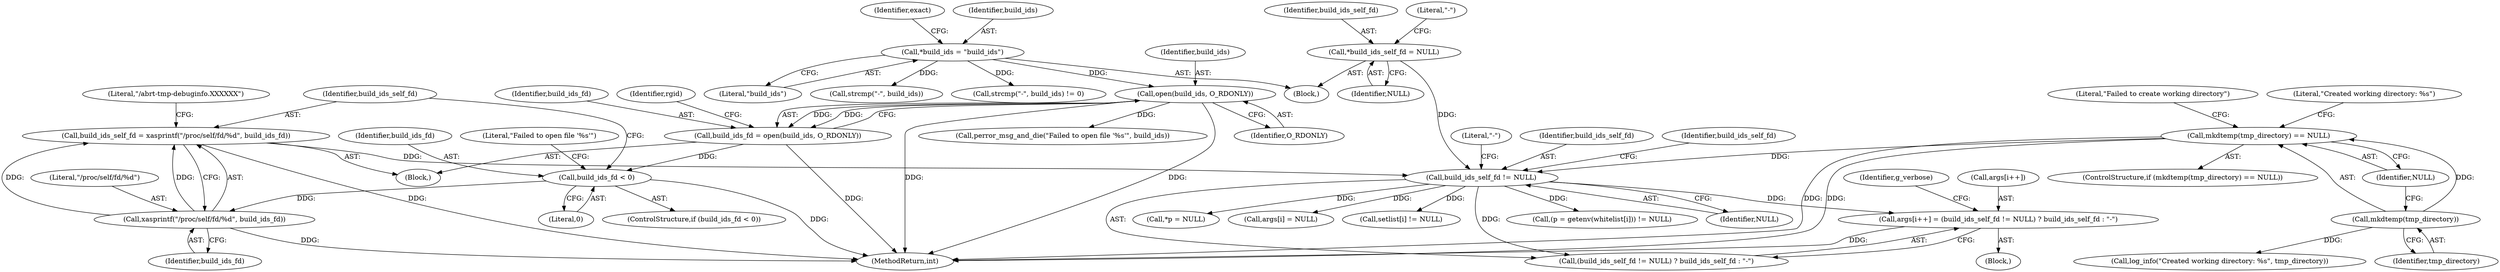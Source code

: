 digraph "0_abrt_50ee8130fb4cd4ef1af7682a2c85dd99cb99424e@pointer" {
"1000270" [label="(Call,args[i++] = (build_ids_self_fd != NULL) ? build_ids_self_fd : \"-\")"];
"1000276" [label="(Call,build_ids_self_fd != NULL)"];
"1000178" [label="(Call,*build_ids_self_fd = NULL)"];
"1000233" [label="(Call,build_ids_self_fd = xasprintf(\"/proc/self/fd/%d\", build_ids_fd))"];
"1000235" [label="(Call,xasprintf(\"/proc/self/fd/%d\", build_ids_fd))"];
"1000227" [label="(Call,build_ids_fd < 0)"];
"1000205" [label="(Call,build_ids_fd = open(build_ids, O_RDONLY))"];
"1000207" [label="(Call,open(build_ids, O_RDONLY))"];
"1000135" [label="(Call,*build_ids = \"build_ids\")"];
"1000240" [label="(Call,mkdtemp(tmp_directory) == NULL)"];
"1000241" [label="(Call,mkdtemp(tmp_directory))"];
"1000140" [label="(Identifier,exact)"];
"1000246" [label="(Call,log_info(\"Created working directory: %s\", tmp_directory))"];
"1000270" [label="(Call,args[i++] = (build_ids_self_fd != NULL) ? build_ids_self_fd : \"-\")"];
"1000236" [label="(Literal,\"/proc/self/fd/%d\")"];
"1000276" [label="(Call,build_ids_self_fd != NULL)"];
"1000233" [label="(Call,build_ids_self_fd = xasprintf(\"/proc/self/fd/%d\", build_ids_fd))"];
"1000117" [label="(Block,)"];
"1000238" [label="(Literal,\"/abrt-tmp-debuginfo.XXXXXX\")"];
"1000271" [label="(Call,args[i++])"];
"1000136" [label="(Identifier,build_ids)"];
"1000237" [label="(Identifier,build_ids_fd)"];
"1000435" [label="(Call,setlist[i] != NULL)"];
"1000228" [label="(Identifier,build_ids_fd)"];
"1000525" [label="(MethodReturn,int)"];
"1000231" [label="(Literal,\"Failed to open file '%s'\")"];
"1000187" [label="(Block,)"];
"1000213" [label="(Identifier,rgid)"];
"1000179" [label="(Identifier,build_ids_self_fd)"];
"1000278" [label="(Identifier,NULL)"];
"1000279" [label="(Identifier,build_ids_self_fd)"];
"1000240" [label="(Call,mkdtemp(tmp_directory) == NULL)"];
"1000243" [label="(Identifier,NULL)"];
"1000283" [label="(Identifier,g_verbose)"];
"1000183" [label="(Call,strcmp(\"-\", build_ids))"];
"1000230" [label="(Call,perror_msg_and_die(\"Failed to open file '%s'\", build_ids))"];
"1000409" [label="(Call,(p = getenv(whitelist[i])) != NULL)"];
"1000135" [label="(Call,*build_ids = \"build_ids\")"];
"1000275" [label="(Call,(build_ids_self_fd != NULL) ? build_ids_self_fd : \"-\")"];
"1000242" [label="(Identifier,tmp_directory)"];
"1000250" [label="(Block,)"];
"1000235" [label="(Call,xasprintf(\"/proc/self/fd/%d\", build_ids_fd))"];
"1000280" [label="(Literal,\"-\")"];
"1000245" [label="(Literal,\"Failed to create working directory\")"];
"1000247" [label="(Literal,\"Created working directory: %s\")"];
"1000277" [label="(Identifier,build_ids_self_fd)"];
"1000182" [label="(Call,strcmp(\"-\", build_ids) != 0)"];
"1000241" [label="(Call,mkdtemp(tmp_directory))"];
"1000234" [label="(Identifier,build_ids_self_fd)"];
"1000395" [label="(Call,*p = NULL)"];
"1000209" [label="(Identifier,O_RDONLY)"];
"1000178" [label="(Call,*build_ids_self_fd = NULL)"];
"1000207" [label="(Call,open(build_ids, O_RDONLY))"];
"1000229" [label="(Literal,0)"];
"1000239" [label="(ControlStructure,if (mkdtemp(tmp_directory) == NULL))"];
"1000206" [label="(Identifier,build_ids_fd)"];
"1000205" [label="(Call,build_ids_fd = open(build_ids, O_RDONLY))"];
"1000226" [label="(ControlStructure,if (build_ids_fd < 0))"];
"1000208" [label="(Identifier,build_ids)"];
"1000180" [label="(Identifier,NULL)"];
"1000227" [label="(Call,build_ids_fd < 0)"];
"1000137" [label="(Literal,\"build_ids\")"];
"1000360" [label="(Call,args[i] = NULL)"];
"1000184" [label="(Literal,\"-\")"];
"1000270" -> "1000250"  [label="AST: "];
"1000270" -> "1000275"  [label="CFG: "];
"1000271" -> "1000270"  [label="AST: "];
"1000275" -> "1000270"  [label="AST: "];
"1000283" -> "1000270"  [label="CFG: "];
"1000270" -> "1000525"  [label="DDG: "];
"1000276" -> "1000270"  [label="DDG: "];
"1000276" -> "1000275"  [label="AST: "];
"1000276" -> "1000278"  [label="CFG: "];
"1000277" -> "1000276"  [label="AST: "];
"1000278" -> "1000276"  [label="AST: "];
"1000279" -> "1000276"  [label="CFG: "];
"1000280" -> "1000276"  [label="CFG: "];
"1000178" -> "1000276"  [label="DDG: "];
"1000233" -> "1000276"  [label="DDG: "];
"1000240" -> "1000276"  [label="DDG: "];
"1000276" -> "1000275"  [label="DDG: "];
"1000276" -> "1000360"  [label="DDG: "];
"1000276" -> "1000395"  [label="DDG: "];
"1000276" -> "1000409"  [label="DDG: "];
"1000276" -> "1000435"  [label="DDG: "];
"1000178" -> "1000117"  [label="AST: "];
"1000178" -> "1000180"  [label="CFG: "];
"1000179" -> "1000178"  [label="AST: "];
"1000180" -> "1000178"  [label="AST: "];
"1000184" -> "1000178"  [label="CFG: "];
"1000233" -> "1000187"  [label="AST: "];
"1000233" -> "1000235"  [label="CFG: "];
"1000234" -> "1000233"  [label="AST: "];
"1000235" -> "1000233"  [label="AST: "];
"1000238" -> "1000233"  [label="CFG: "];
"1000233" -> "1000525"  [label="DDG: "];
"1000235" -> "1000233"  [label="DDG: "];
"1000235" -> "1000233"  [label="DDG: "];
"1000235" -> "1000237"  [label="CFG: "];
"1000236" -> "1000235"  [label="AST: "];
"1000237" -> "1000235"  [label="AST: "];
"1000235" -> "1000525"  [label="DDG: "];
"1000227" -> "1000235"  [label="DDG: "];
"1000227" -> "1000226"  [label="AST: "];
"1000227" -> "1000229"  [label="CFG: "];
"1000228" -> "1000227"  [label="AST: "];
"1000229" -> "1000227"  [label="AST: "];
"1000231" -> "1000227"  [label="CFG: "];
"1000234" -> "1000227"  [label="CFG: "];
"1000227" -> "1000525"  [label="DDG: "];
"1000205" -> "1000227"  [label="DDG: "];
"1000205" -> "1000187"  [label="AST: "];
"1000205" -> "1000207"  [label="CFG: "];
"1000206" -> "1000205"  [label="AST: "];
"1000207" -> "1000205"  [label="AST: "];
"1000213" -> "1000205"  [label="CFG: "];
"1000205" -> "1000525"  [label="DDG: "];
"1000207" -> "1000205"  [label="DDG: "];
"1000207" -> "1000205"  [label="DDG: "];
"1000207" -> "1000209"  [label="CFG: "];
"1000208" -> "1000207"  [label="AST: "];
"1000209" -> "1000207"  [label="AST: "];
"1000207" -> "1000525"  [label="DDG: "];
"1000207" -> "1000525"  [label="DDG: "];
"1000135" -> "1000207"  [label="DDG: "];
"1000207" -> "1000230"  [label="DDG: "];
"1000135" -> "1000117"  [label="AST: "];
"1000135" -> "1000137"  [label="CFG: "];
"1000136" -> "1000135"  [label="AST: "];
"1000137" -> "1000135"  [label="AST: "];
"1000140" -> "1000135"  [label="CFG: "];
"1000135" -> "1000182"  [label="DDG: "];
"1000135" -> "1000183"  [label="DDG: "];
"1000240" -> "1000239"  [label="AST: "];
"1000240" -> "1000243"  [label="CFG: "];
"1000241" -> "1000240"  [label="AST: "];
"1000243" -> "1000240"  [label="AST: "];
"1000245" -> "1000240"  [label="CFG: "];
"1000247" -> "1000240"  [label="CFG: "];
"1000240" -> "1000525"  [label="DDG: "];
"1000240" -> "1000525"  [label="DDG: "];
"1000241" -> "1000240"  [label="DDG: "];
"1000241" -> "1000242"  [label="CFG: "];
"1000242" -> "1000241"  [label="AST: "];
"1000243" -> "1000241"  [label="CFG: "];
"1000241" -> "1000246"  [label="DDG: "];
}
